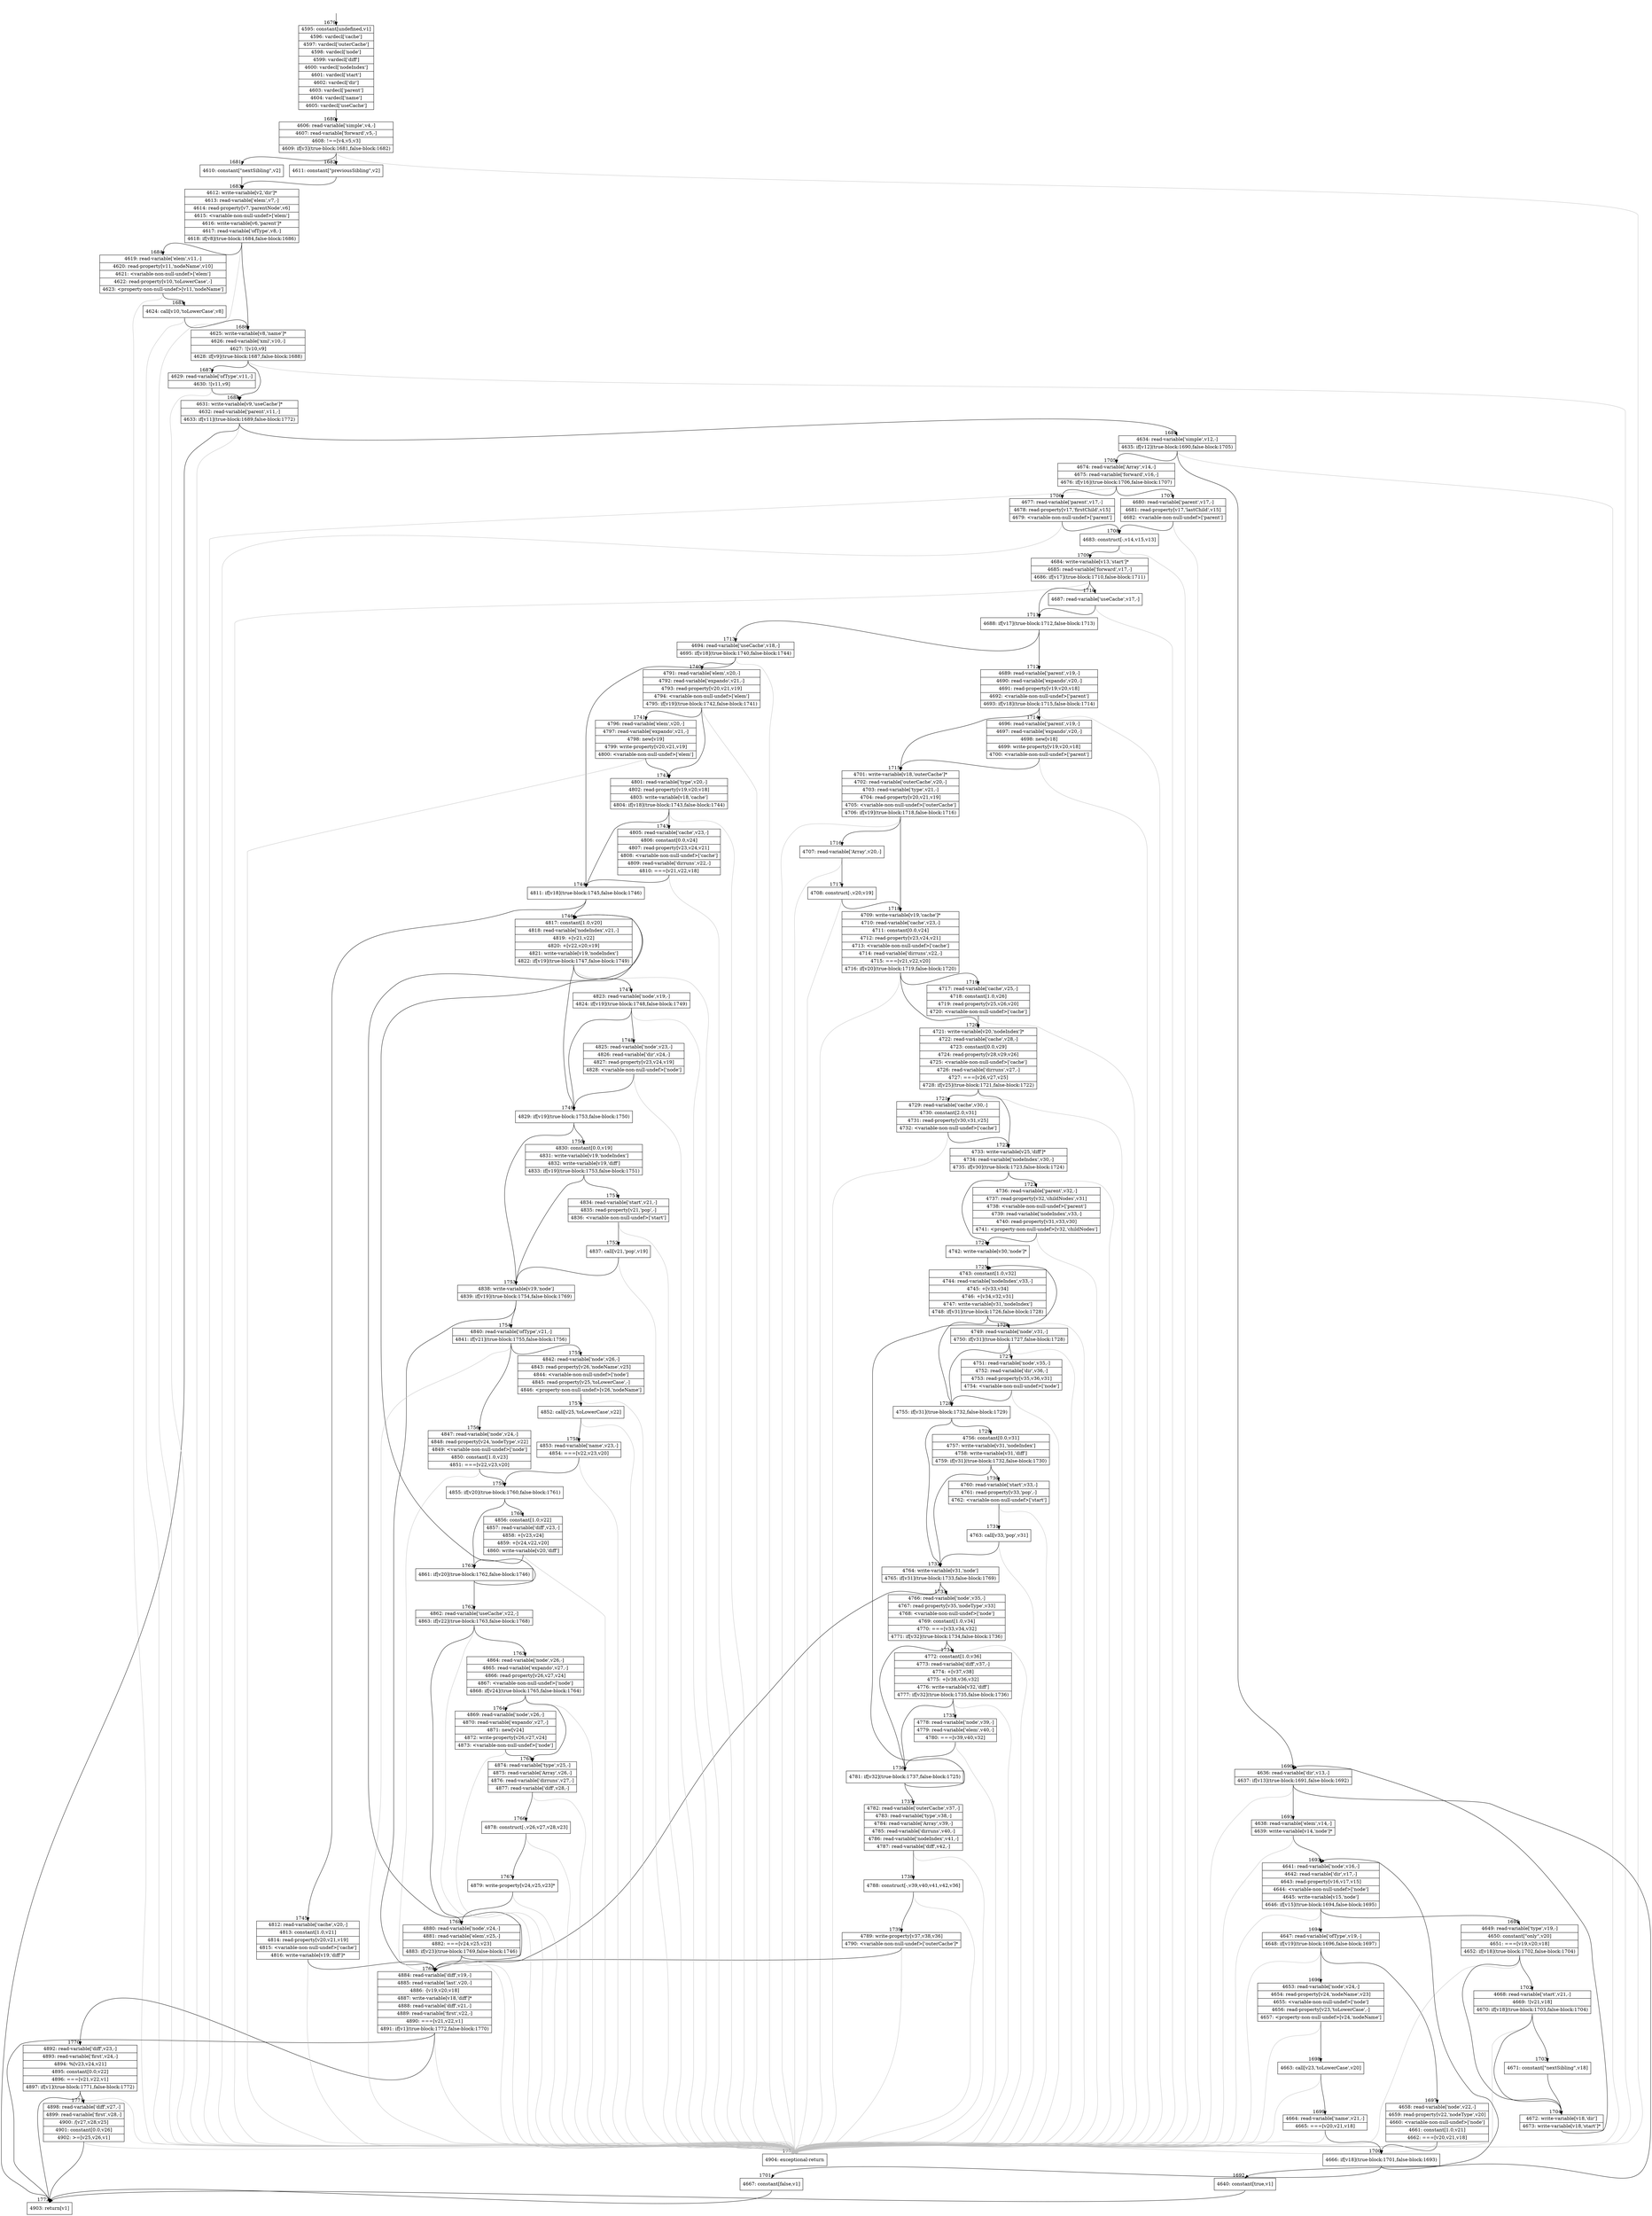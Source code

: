 digraph {
rankdir="TD"
BB_entry117[shape=none,label=""];
BB_entry117 -> BB1679 [tailport=s, headport=n, headlabel="    1679"]
BB1679 [shape=record label="{4595: constant[undefined,v1]|4596: vardecl['cache']|4597: vardecl['outerCache']|4598: vardecl['node']|4599: vardecl['diff']|4600: vardecl['nodeIndex']|4601: vardecl['start']|4602: vardecl['dir']|4603: vardecl['parent']|4604: vardecl['name']|4605: vardecl['useCache']}" ] 
BB1679 -> BB1680 [tailport=s, headport=n, headlabel="      1680"]
BB1680 [shape=record label="{4606: read-variable['simple',v4,-]|4607: read-variable['forward',v5,-]|4608: !==[v4,v5,v3]|4609: if[v3](true-block:1681,false-block:1682)}" ] 
BB1680 -> BB1681 [tailport=s, headport=n, headlabel="      1681"]
BB1680 -> BB1682 [tailport=s, headport=n, headlabel="      1682"]
BB1680 -> BB1773 [tailport=s, headport=n, color=gray, headlabel="      1773"]
BB1681 [shape=record label="{4610: constant[\"nextSibling\",v2]}" ] 
BB1681 -> BB1683 [tailport=s, headport=n, headlabel="      1683"]
BB1682 [shape=record label="{4611: constant[\"previousSibling\",v2]}" ] 
BB1682 -> BB1683 [tailport=s, headport=n]
BB1683 [shape=record label="{4612: write-variable[v2,'dir']*|4613: read-variable['elem',v7,-]|4614: read-property[v7,'parentNode',v6]|4615: \<variable-non-null-undef\>['elem']|4616: write-variable[v6,'parent']*|4617: read-variable['ofType',v8,-]|4618: if[v8](true-block:1684,false-block:1686)}" ] 
BB1683 -> BB1686 [tailport=s, headport=n, headlabel="      1686"]
BB1683 -> BB1684 [tailport=s, headport=n, headlabel="      1684"]
BB1683 -> BB1773 [tailport=s, headport=n, color=gray]
BB1684 [shape=record label="{4619: read-variable['elem',v11,-]|4620: read-property[v11,'nodeName',v10]|4621: \<variable-non-null-undef\>['elem']|4622: read-property[v10,'toLowerCase',-]|4623: \<property-non-null-undef\>[v11,'nodeName']}" ] 
BB1684 -> BB1685 [tailport=s, headport=n, headlabel="      1685"]
BB1684 -> BB1773 [tailport=s, headport=n, color=gray]
BB1685 [shape=record label="{4624: call[v10,'toLowerCase',v8]}" ] 
BB1685 -> BB1686 [tailport=s, headport=n]
BB1685 -> BB1773 [tailport=s, headport=n, color=gray]
BB1686 [shape=record label="{4625: write-variable[v8,'name']*|4626: read-variable['xml',v10,-]|4627: ![v10,v9]|4628: if[v9](true-block:1687,false-block:1688)}" ] 
BB1686 -> BB1688 [tailport=s, headport=n, headlabel="      1688"]
BB1686 -> BB1687 [tailport=s, headport=n, headlabel="      1687"]
BB1686 -> BB1773 [tailport=s, headport=n, color=gray]
BB1687 [shape=record label="{4629: read-variable['ofType',v11,-]|4630: ![v11,v9]}" ] 
BB1687 -> BB1688 [tailport=s, headport=n]
BB1687 -> BB1773 [tailport=s, headport=n, color=gray]
BB1688 [shape=record label="{4631: write-variable[v9,'useCache']*|4632: read-variable['parent',v11,-]|4633: if[v11](true-block:1689,false-block:1772)}" ] 
BB1688 -> BB1689 [tailport=s, headport=n, headlabel="      1689"]
BB1688 -> BB1772 [tailport=s, headport=n, headlabel="      1772"]
BB1688 -> BB1773 [tailport=s, headport=n, color=gray]
BB1689 [shape=record label="{4634: read-variable['simple',v12,-]|4635: if[v12](true-block:1690,false-block:1705)}" ] 
BB1689 -> BB1690 [tailport=s, headport=n, headlabel="      1690"]
BB1689 -> BB1705 [tailport=s, headport=n, headlabel="      1705"]
BB1689 -> BB1773 [tailport=s, headport=n, color=gray]
BB1690 [shape=record label="{4636: read-variable['dir',v13,-]|4637: if[v13](true-block:1691,false-block:1692)}" ] 
BB1690 -> BB1691 [tailport=s, headport=n, headlabel="      1691"]
BB1690 -> BB1692 [tailport=s, headport=n, headlabel="      1692"]
BB1690 -> BB1773 [tailport=s, headport=n, color=gray]
BB1691 [shape=record label="{4638: read-variable['elem',v14,-]|4639: write-variable[v14,'node']*}" ] 
BB1691 -> BB1693 [tailport=s, headport=n, headlabel="      1693"]
BB1691 -> BB1773 [tailport=s, headport=n, color=gray]
BB1692 [shape=record label="{4640: constant[true,v1]}" ] 
BB1692 -> BB1772 [tailport=s, headport=n]
BB1693 [shape=record label="{4641: read-variable['node',v16,-]|4642: read-variable['dir',v17,-]|4643: read-property[v16,v17,v15]|4644: \<variable-non-null-undef\>['node']|4645: write-variable[v15,'node']|4646: if[v15](true-block:1694,false-block:1695)}" ] 
BB1693 -> BB1694 [tailport=s, headport=n, headlabel="      1694"]
BB1693 -> BB1695 [tailport=s, headport=n, headlabel="      1695"]
BB1693 -> BB1773 [tailport=s, headport=n, color=gray]
BB1694 [shape=record label="{4647: read-variable['ofType',v19,-]|4648: if[v19](true-block:1696,false-block:1697)}" ] 
BB1694 -> BB1696 [tailport=s, headport=n, headlabel="      1696"]
BB1694 -> BB1697 [tailport=s, headport=n, headlabel="      1697"]
BB1694 -> BB1773 [tailport=s, headport=n, color=gray]
BB1695 [shape=record label="{4649: read-variable['type',v19,-]|4650: constant[\"only\",v20]|4651: ===[v19,v20,v18]|4652: if[v18](true-block:1702,false-block:1704)}" ] 
BB1695 -> BB1704 [tailport=s, headport=n, headlabel="      1704"]
BB1695 -> BB1702 [tailport=s, headport=n, headlabel="      1702"]
BB1695 -> BB1773 [tailport=s, headport=n, color=gray]
BB1696 [shape=record label="{4653: read-variable['node',v24,-]|4654: read-property[v24,'nodeName',v23]|4655: \<variable-non-null-undef\>['node']|4656: read-property[v23,'toLowerCase',-]|4657: \<property-non-null-undef\>[v24,'nodeName']}" ] 
BB1696 -> BB1698 [tailport=s, headport=n, headlabel="      1698"]
BB1696 -> BB1773 [tailport=s, headport=n, color=gray]
BB1697 [shape=record label="{4658: read-variable['node',v22,-]|4659: read-property[v22,'nodeType',v20]|4660: \<variable-non-null-undef\>['node']|4661: constant[1.0,v21]|4662: ===[v20,v21,v18]}" ] 
BB1697 -> BB1700 [tailport=s, headport=n, headlabel="      1700"]
BB1697 -> BB1773 [tailport=s, headport=n, color=gray]
BB1698 [shape=record label="{4663: call[v23,'toLowerCase',v20]}" ] 
BB1698 -> BB1699 [tailport=s, headport=n, headlabel="      1699"]
BB1698 -> BB1773 [tailport=s, headport=n, color=gray]
BB1699 [shape=record label="{4664: read-variable['name',v21,-]|4665: ===[v20,v21,v18]}" ] 
BB1699 -> BB1700 [tailport=s, headport=n]
BB1699 -> BB1773 [tailport=s, headport=n, color=gray]
BB1700 [shape=record label="{4666: if[v18](true-block:1701,false-block:1693)}" ] 
BB1700 -> BB1701 [tailport=s, headport=n, headlabel="      1701"]
BB1700 -> BB1693 [tailport=s, headport=n]
BB1701 [shape=record label="{4667: constant[false,v1]}" ] 
BB1701 -> BB1772 [tailport=s, headport=n]
BB1702 [shape=record label="{4668: read-variable['start',v21,-]|4669: ![v21,v18]|4670: if[v18](true-block:1703,false-block:1704)}" ] 
BB1702 -> BB1704 [tailport=s, headport=n]
BB1702 -> BB1703 [tailport=s, headport=n, headlabel="      1703"]
BB1702 -> BB1773 [tailport=s, headport=n, color=gray]
BB1703 [shape=record label="{4671: constant[\"nextSibling\",v18]}" ] 
BB1703 -> BB1704 [tailport=s, headport=n]
BB1704 [shape=record label="{4672: write-variable[v18,'dir']|4673: write-variable[v18,'start']*}" ] 
BB1704 -> BB1690 [tailport=s, headport=n]
BB1705 [shape=record label="{4674: read-variable['Array',v14,-]|4675: read-variable['forward',v16,-]|4676: if[v16](true-block:1706,false-block:1707)}" ] 
BB1705 -> BB1706 [tailport=s, headport=n, headlabel="      1706"]
BB1705 -> BB1707 [tailport=s, headport=n, headlabel="      1707"]
BB1705 -> BB1773 [tailport=s, headport=n, color=gray]
BB1706 [shape=record label="{4677: read-variable['parent',v17,-]|4678: read-property[v17,'firstChild',v15]|4679: \<variable-non-null-undef\>['parent']}" ] 
BB1706 -> BB1708 [tailport=s, headport=n, headlabel="      1708"]
BB1706 -> BB1773 [tailport=s, headport=n, color=gray]
BB1707 [shape=record label="{4680: read-variable['parent',v17,-]|4681: read-property[v17,'lastChild',v15]|4682: \<variable-non-null-undef\>['parent']}" ] 
BB1707 -> BB1708 [tailport=s, headport=n]
BB1707 -> BB1773 [tailport=s, headport=n, color=gray]
BB1708 [shape=record label="{4683: construct[-,v14,v15,v13]}" ] 
BB1708 -> BB1709 [tailport=s, headport=n, headlabel="      1709"]
BB1708 -> BB1773 [tailport=s, headport=n, color=gray]
BB1709 [shape=record label="{4684: write-variable[v13,'start']*|4685: read-variable['forward',v17,-]|4686: if[v17](true-block:1710,false-block:1711)}" ] 
BB1709 -> BB1711 [tailport=s, headport=n, headlabel="      1711"]
BB1709 -> BB1710 [tailport=s, headport=n, headlabel="      1710"]
BB1709 -> BB1773 [tailport=s, headport=n, color=gray]
BB1710 [shape=record label="{4687: read-variable['useCache',v17,-]}" ] 
BB1710 -> BB1711 [tailport=s, headport=n]
BB1710 -> BB1773 [tailport=s, headport=n, color=gray]
BB1711 [shape=record label="{4688: if[v17](true-block:1712,false-block:1713)}" ] 
BB1711 -> BB1712 [tailport=s, headport=n, headlabel="      1712"]
BB1711 -> BB1713 [tailport=s, headport=n, headlabel="      1713"]
BB1712 [shape=record label="{4689: read-variable['parent',v19,-]|4690: read-variable['expando',v20,-]|4691: read-property[v19,v20,v18]|4692: \<variable-non-null-undef\>['parent']|4693: if[v18](true-block:1715,false-block:1714)}" ] 
BB1712 -> BB1715 [tailport=s, headport=n, headlabel="      1715"]
BB1712 -> BB1714 [tailport=s, headport=n, headlabel="      1714"]
BB1712 -> BB1773 [tailport=s, headport=n, color=gray]
BB1713 [shape=record label="{4694: read-variable['useCache',v18,-]|4695: if[v18](true-block:1740,false-block:1744)}" ] 
BB1713 -> BB1744 [tailport=s, headport=n, headlabel="      1744"]
BB1713 -> BB1740 [tailport=s, headport=n, headlabel="      1740"]
BB1713 -> BB1773 [tailport=s, headport=n, color=gray]
BB1714 [shape=record label="{4696: read-variable['parent',v19,-]|4697: read-variable['expando',v20,-]|4698: new[v18]|4699: write-property[v19,v20,v18]|4700: \<variable-non-null-undef\>['parent']}" ] 
BB1714 -> BB1715 [tailport=s, headport=n]
BB1714 -> BB1773 [tailport=s, headport=n, color=gray]
BB1715 [shape=record label="{4701: write-variable[v18,'outerCache']*|4702: read-variable['outerCache',v20,-]|4703: read-variable['type',v21,-]|4704: read-property[v20,v21,v19]|4705: \<variable-non-null-undef\>['outerCache']|4706: if[v19](true-block:1718,false-block:1716)}" ] 
BB1715 -> BB1718 [tailport=s, headport=n, headlabel="      1718"]
BB1715 -> BB1716 [tailport=s, headport=n, headlabel="      1716"]
BB1715 -> BB1773 [tailport=s, headport=n, color=gray]
BB1716 [shape=record label="{4707: read-variable['Array',v20,-]}" ] 
BB1716 -> BB1717 [tailport=s, headport=n, headlabel="      1717"]
BB1716 -> BB1773 [tailport=s, headport=n, color=gray]
BB1717 [shape=record label="{4708: construct[-,v20,v19]}" ] 
BB1717 -> BB1718 [tailport=s, headport=n]
BB1717 -> BB1773 [tailport=s, headport=n, color=gray]
BB1718 [shape=record label="{4709: write-variable[v19,'cache']*|4710: read-variable['cache',v23,-]|4711: constant[0.0,v24]|4712: read-property[v23,v24,v21]|4713: \<variable-non-null-undef\>['cache']|4714: read-variable['dirruns',v22,-]|4715: ===[v21,v22,v20]|4716: if[v20](true-block:1719,false-block:1720)}" ] 
BB1718 -> BB1720 [tailport=s, headport=n, headlabel="      1720"]
BB1718 -> BB1719 [tailport=s, headport=n, headlabel="      1719"]
BB1718 -> BB1773 [tailport=s, headport=n, color=gray]
BB1719 [shape=record label="{4717: read-variable['cache',v25,-]|4718: constant[1.0,v26]|4719: read-property[v25,v26,v20]|4720: \<variable-non-null-undef\>['cache']}" ] 
BB1719 -> BB1720 [tailport=s, headport=n]
BB1719 -> BB1773 [tailport=s, headport=n, color=gray]
BB1720 [shape=record label="{4721: write-variable[v20,'nodeIndex']*|4722: read-variable['cache',v28,-]|4723: constant[0.0,v29]|4724: read-property[v28,v29,v26]|4725: \<variable-non-null-undef\>['cache']|4726: read-variable['dirruns',v27,-]|4727: ===[v26,v27,v25]|4728: if[v25](true-block:1721,false-block:1722)}" ] 
BB1720 -> BB1722 [tailport=s, headport=n, headlabel="      1722"]
BB1720 -> BB1721 [tailport=s, headport=n, headlabel="      1721"]
BB1720 -> BB1773 [tailport=s, headport=n, color=gray]
BB1721 [shape=record label="{4729: read-variable['cache',v30,-]|4730: constant[2.0,v31]|4731: read-property[v30,v31,v25]|4732: \<variable-non-null-undef\>['cache']}" ] 
BB1721 -> BB1722 [tailport=s, headport=n]
BB1721 -> BB1773 [tailport=s, headport=n, color=gray]
BB1722 [shape=record label="{4733: write-variable[v25,'diff']*|4734: read-variable['nodeIndex',v30,-]|4735: if[v30](true-block:1723,false-block:1724)}" ] 
BB1722 -> BB1724 [tailport=s, headport=n, headlabel="      1724"]
BB1722 -> BB1723 [tailport=s, headport=n, headlabel="      1723"]
BB1722 -> BB1773 [tailport=s, headport=n, color=gray]
BB1723 [shape=record label="{4736: read-variable['parent',v32,-]|4737: read-property[v32,'childNodes',v31]|4738: \<variable-non-null-undef\>['parent']|4739: read-variable['nodeIndex',v33,-]|4740: read-property[v31,v33,v30]|4741: \<property-non-null-undef\>[v32,'childNodes']}" ] 
BB1723 -> BB1724 [tailport=s, headport=n]
BB1723 -> BB1773 [tailport=s, headport=n, color=gray]
BB1724 [shape=record label="{4742: write-variable[v30,'node']*}" ] 
BB1724 -> BB1725 [tailport=s, headport=n, headlabel="      1725"]
BB1725 [shape=record label="{4743: constant[1.0,v32]|4744: read-variable['nodeIndex',v33,-]|4745: +[v33,v34]|4746: +[v34,v32,v31]|4747: write-variable[v31,'nodeIndex']|4748: if[v31](true-block:1726,false-block:1728)}" ] 
BB1725 -> BB1728 [tailport=s, headport=n, headlabel="      1728"]
BB1725 -> BB1726 [tailport=s, headport=n, headlabel="      1726"]
BB1725 -> BB1773 [tailport=s, headport=n, color=gray]
BB1726 [shape=record label="{4749: read-variable['node',v31,-]|4750: if[v31](true-block:1727,false-block:1728)}" ] 
BB1726 -> BB1728 [tailport=s, headport=n]
BB1726 -> BB1727 [tailport=s, headport=n, headlabel="      1727"]
BB1726 -> BB1773 [tailport=s, headport=n, color=gray]
BB1727 [shape=record label="{4751: read-variable['node',v35,-]|4752: read-variable['dir',v36,-]|4753: read-property[v35,v36,v31]|4754: \<variable-non-null-undef\>['node']}" ] 
BB1727 -> BB1728 [tailport=s, headport=n]
BB1727 -> BB1773 [tailport=s, headport=n, color=gray]
BB1728 [shape=record label="{4755: if[v31](true-block:1732,false-block:1729)}" ] 
BB1728 -> BB1732 [tailport=s, headport=n, headlabel="      1732"]
BB1728 -> BB1729 [tailport=s, headport=n, headlabel="      1729"]
BB1729 [shape=record label="{4756: constant[0.0,v31]|4757: write-variable[v31,'nodeIndex']|4758: write-variable[v31,'diff']|4759: if[v31](true-block:1732,false-block:1730)}" ] 
BB1729 -> BB1732 [tailport=s, headport=n]
BB1729 -> BB1730 [tailport=s, headport=n, headlabel="      1730"]
BB1730 [shape=record label="{4760: read-variable['start',v33,-]|4761: read-property[v33,'pop',-]|4762: \<variable-non-null-undef\>['start']}" ] 
BB1730 -> BB1731 [tailport=s, headport=n, headlabel="      1731"]
BB1730 -> BB1773 [tailport=s, headport=n, color=gray]
BB1731 [shape=record label="{4763: call[v33,'pop',v31]}" ] 
BB1731 -> BB1732 [tailport=s, headport=n]
BB1731 -> BB1773 [tailport=s, headport=n, color=gray]
BB1732 [shape=record label="{4764: write-variable[v31,'node']|4765: if[v31](true-block:1733,false-block:1769)}" ] 
BB1732 -> BB1733 [tailport=s, headport=n, headlabel="      1733"]
BB1732 -> BB1769 [tailport=s, headport=n, headlabel="      1769"]
BB1733 [shape=record label="{4766: read-variable['node',v35,-]|4767: read-property[v35,'nodeType',v33]|4768: \<variable-non-null-undef\>['node']|4769: constant[1.0,v34]|4770: ===[v33,v34,v32]|4771: if[v32](true-block:1734,false-block:1736)}" ] 
BB1733 -> BB1736 [tailport=s, headport=n, headlabel="      1736"]
BB1733 -> BB1734 [tailport=s, headport=n, headlabel="      1734"]
BB1733 -> BB1773 [tailport=s, headport=n, color=gray]
BB1734 [shape=record label="{4772: constant[1.0,v36]|4773: read-variable['diff',v37,-]|4774: +[v37,v38]|4775: +[v38,v36,v32]|4776: write-variable[v32,'diff']|4777: if[v32](true-block:1735,false-block:1736)}" ] 
BB1734 -> BB1736 [tailport=s, headport=n]
BB1734 -> BB1735 [tailport=s, headport=n, headlabel="      1735"]
BB1734 -> BB1773 [tailport=s, headport=n, color=gray]
BB1735 [shape=record label="{4778: read-variable['node',v39,-]|4779: read-variable['elem',v40,-]|4780: ===[v39,v40,v32]}" ] 
BB1735 -> BB1736 [tailport=s, headport=n]
BB1735 -> BB1773 [tailport=s, headport=n, color=gray]
BB1736 [shape=record label="{4781: if[v32](true-block:1737,false-block:1725)}" ] 
BB1736 -> BB1737 [tailport=s, headport=n, headlabel="      1737"]
BB1736 -> BB1725 [tailport=s, headport=n]
BB1737 [shape=record label="{4782: read-variable['outerCache',v37,-]|4783: read-variable['type',v38,-]|4784: read-variable['Array',v39,-]|4785: read-variable['dirruns',v40,-]|4786: read-variable['nodeIndex',v41,-]|4787: read-variable['diff',v42,-]}" ] 
BB1737 -> BB1738 [tailport=s, headport=n, headlabel="      1738"]
BB1737 -> BB1773 [tailport=s, headport=n, color=gray]
BB1738 [shape=record label="{4788: construct[-,v39,v40,v41,v42,v36]}" ] 
BB1738 -> BB1739 [tailport=s, headport=n, headlabel="      1739"]
BB1738 -> BB1773 [tailport=s, headport=n, color=gray]
BB1739 [shape=record label="{4789: write-property[v37,v38,v36]|4790: \<variable-non-null-undef\>['outerCache']*}" ] 
BB1739 -> BB1769 [tailport=s, headport=n]
BB1739 -> BB1773 [tailport=s, headport=n, color=gray]
BB1740 [shape=record label="{4791: read-variable['elem',v20,-]|4792: read-variable['expando',v21,-]|4793: read-property[v20,v21,v19]|4794: \<variable-non-null-undef\>['elem']|4795: if[v19](true-block:1742,false-block:1741)}" ] 
BB1740 -> BB1742 [tailport=s, headport=n, headlabel="      1742"]
BB1740 -> BB1741 [tailport=s, headport=n, headlabel="      1741"]
BB1740 -> BB1773 [tailport=s, headport=n, color=gray]
BB1741 [shape=record label="{4796: read-variable['elem',v20,-]|4797: read-variable['expando',v21,-]|4798: new[v19]|4799: write-property[v20,v21,v19]|4800: \<variable-non-null-undef\>['elem']}" ] 
BB1741 -> BB1742 [tailport=s, headport=n]
BB1741 -> BB1773 [tailport=s, headport=n, color=gray]
BB1742 [shape=record label="{4801: read-variable['type',v20,-]|4802: read-property[v19,v20,v18]|4803: write-variable[v18,'cache']|4804: if[v18](true-block:1743,false-block:1744)}" ] 
BB1742 -> BB1744 [tailport=s, headport=n]
BB1742 -> BB1743 [tailport=s, headport=n, headlabel="      1743"]
BB1742 -> BB1773 [tailport=s, headport=n, color=gray]
BB1743 [shape=record label="{4805: read-variable['cache',v23,-]|4806: constant[0.0,v24]|4807: read-property[v23,v24,v21]|4808: \<variable-non-null-undef\>['cache']|4809: read-variable['dirruns',v22,-]|4810: ===[v21,v22,v18]}" ] 
BB1743 -> BB1744 [tailport=s, headport=n]
BB1743 -> BB1773 [tailport=s, headport=n, color=gray]
BB1744 [shape=record label="{4811: if[v18](true-block:1745,false-block:1746)}" ] 
BB1744 -> BB1745 [tailport=s, headport=n, headlabel="      1745"]
BB1744 -> BB1746 [tailport=s, headport=n, headlabel="      1746"]
BB1745 [shape=record label="{4812: read-variable['cache',v20,-]|4813: constant[1.0,v21]|4814: read-property[v20,v21,v19]|4815: \<variable-non-null-undef\>['cache']|4816: write-variable[v19,'diff']*}" ] 
BB1745 -> BB1769 [tailport=s, headport=n]
BB1745 -> BB1773 [tailport=s, headport=n, color=gray]
BB1746 [shape=record label="{4817: constant[1.0,v20]|4818: read-variable['nodeIndex',v21,-]|4819: +[v21,v22]|4820: +[v22,v20,v19]|4821: write-variable[v19,'nodeIndex']|4822: if[v19](true-block:1747,false-block:1749)}" ] 
BB1746 -> BB1749 [tailport=s, headport=n, headlabel="      1749"]
BB1746 -> BB1747 [tailport=s, headport=n, headlabel="      1747"]
BB1746 -> BB1773 [tailport=s, headport=n, color=gray]
BB1747 [shape=record label="{4823: read-variable['node',v19,-]|4824: if[v19](true-block:1748,false-block:1749)}" ] 
BB1747 -> BB1749 [tailport=s, headport=n]
BB1747 -> BB1748 [tailport=s, headport=n, headlabel="      1748"]
BB1747 -> BB1773 [tailport=s, headport=n, color=gray]
BB1748 [shape=record label="{4825: read-variable['node',v23,-]|4826: read-variable['dir',v24,-]|4827: read-property[v23,v24,v19]|4828: \<variable-non-null-undef\>['node']}" ] 
BB1748 -> BB1749 [tailport=s, headport=n]
BB1748 -> BB1773 [tailport=s, headport=n, color=gray]
BB1749 [shape=record label="{4829: if[v19](true-block:1753,false-block:1750)}" ] 
BB1749 -> BB1753 [tailport=s, headport=n, headlabel="      1753"]
BB1749 -> BB1750 [tailport=s, headport=n, headlabel="      1750"]
BB1750 [shape=record label="{4830: constant[0.0,v19]|4831: write-variable[v19,'nodeIndex']|4832: write-variable[v19,'diff']|4833: if[v19](true-block:1753,false-block:1751)}" ] 
BB1750 -> BB1753 [tailport=s, headport=n]
BB1750 -> BB1751 [tailport=s, headport=n, headlabel="      1751"]
BB1751 [shape=record label="{4834: read-variable['start',v21,-]|4835: read-property[v21,'pop',-]|4836: \<variable-non-null-undef\>['start']}" ] 
BB1751 -> BB1752 [tailport=s, headport=n, headlabel="      1752"]
BB1751 -> BB1773 [tailport=s, headport=n, color=gray]
BB1752 [shape=record label="{4837: call[v21,'pop',v19]}" ] 
BB1752 -> BB1753 [tailport=s, headport=n]
BB1752 -> BB1773 [tailport=s, headport=n, color=gray]
BB1753 [shape=record label="{4838: write-variable[v19,'node']|4839: if[v19](true-block:1754,false-block:1769)}" ] 
BB1753 -> BB1754 [tailport=s, headport=n, headlabel="      1754"]
BB1753 -> BB1769 [tailport=s, headport=n]
BB1754 [shape=record label="{4840: read-variable['ofType',v21,-]|4841: if[v21](true-block:1755,false-block:1756)}" ] 
BB1754 -> BB1755 [tailport=s, headport=n, headlabel="      1755"]
BB1754 -> BB1756 [tailport=s, headport=n, headlabel="      1756"]
BB1754 -> BB1773 [tailport=s, headport=n, color=gray]
BB1755 [shape=record label="{4842: read-variable['node',v26,-]|4843: read-property[v26,'nodeName',v25]|4844: \<variable-non-null-undef\>['node']|4845: read-property[v25,'toLowerCase',-]|4846: \<property-non-null-undef\>[v26,'nodeName']}" ] 
BB1755 -> BB1757 [tailport=s, headport=n, headlabel="      1757"]
BB1755 -> BB1773 [tailport=s, headport=n, color=gray]
BB1756 [shape=record label="{4847: read-variable['node',v24,-]|4848: read-property[v24,'nodeType',v22]|4849: \<variable-non-null-undef\>['node']|4850: constant[1.0,v23]|4851: ===[v22,v23,v20]}" ] 
BB1756 -> BB1759 [tailport=s, headport=n, headlabel="      1759"]
BB1756 -> BB1773 [tailport=s, headport=n, color=gray]
BB1757 [shape=record label="{4852: call[v25,'toLowerCase',v22]}" ] 
BB1757 -> BB1758 [tailport=s, headport=n, headlabel="      1758"]
BB1757 -> BB1773 [tailport=s, headport=n, color=gray]
BB1758 [shape=record label="{4853: read-variable['name',v23,-]|4854: ===[v22,v23,v20]}" ] 
BB1758 -> BB1759 [tailport=s, headport=n]
BB1758 -> BB1773 [tailport=s, headport=n, color=gray]
BB1759 [shape=record label="{4855: if[v20](true-block:1760,false-block:1761)}" ] 
BB1759 -> BB1761 [tailport=s, headport=n, headlabel="      1761"]
BB1759 -> BB1760 [tailport=s, headport=n, headlabel="      1760"]
BB1760 [shape=record label="{4856: constant[1.0,v22]|4857: read-variable['diff',v23,-]|4858: +[v23,v24]|4859: +[v24,v22,v20]|4860: write-variable[v20,'diff']}" ] 
BB1760 -> BB1761 [tailport=s, headport=n]
BB1760 -> BB1773 [tailport=s, headport=n, color=gray]
BB1761 [shape=record label="{4861: if[v20](true-block:1762,false-block:1746)}" ] 
BB1761 -> BB1762 [tailport=s, headport=n, headlabel="      1762"]
BB1761 -> BB1746 [tailport=s, headport=n]
BB1762 [shape=record label="{4862: read-variable['useCache',v22,-]|4863: if[v22](true-block:1763,false-block:1768)}" ] 
BB1762 -> BB1763 [tailport=s, headport=n, headlabel="      1763"]
BB1762 -> BB1768 [tailport=s, headport=n, headlabel="      1768"]
BB1762 -> BB1773 [tailport=s, headport=n, color=gray]
BB1763 [shape=record label="{4864: read-variable['node',v26,-]|4865: read-variable['expando',v27,-]|4866: read-property[v26,v27,v24]|4867: \<variable-non-null-undef\>['node']|4868: if[v24](true-block:1765,false-block:1764)}" ] 
BB1763 -> BB1765 [tailport=s, headport=n, headlabel="      1765"]
BB1763 -> BB1764 [tailport=s, headport=n, headlabel="      1764"]
BB1763 -> BB1773 [tailport=s, headport=n, color=gray]
BB1764 [shape=record label="{4869: read-variable['node',v26,-]|4870: read-variable['expando',v27,-]|4871: new[v24]|4872: write-property[v26,v27,v24]|4873: \<variable-non-null-undef\>['node']}" ] 
BB1764 -> BB1765 [tailport=s, headport=n]
BB1764 -> BB1773 [tailport=s, headport=n, color=gray]
BB1765 [shape=record label="{4874: read-variable['type',v25,-]|4875: read-variable['Array',v26,-]|4876: read-variable['dirruns',v27,-]|4877: read-variable['diff',v28,-]}" ] 
BB1765 -> BB1766 [tailport=s, headport=n, headlabel="      1766"]
BB1765 -> BB1773 [tailport=s, headport=n, color=gray]
BB1766 [shape=record label="{4878: construct[-,v26,v27,v28,v23]}" ] 
BB1766 -> BB1767 [tailport=s, headport=n, headlabel="      1767"]
BB1766 -> BB1773 [tailport=s, headport=n, color=gray]
BB1767 [shape=record label="{4879: write-property[v24,v25,v23]*}" ] 
BB1767 -> BB1768 [tailport=s, headport=n]
BB1767 -> BB1773 [tailport=s, headport=n, color=gray]
BB1768 [shape=record label="{4880: read-variable['node',v24,-]|4881: read-variable['elem',v25,-]|4882: ===[v24,v25,v23]|4883: if[v23](true-block:1769,false-block:1746)}" ] 
BB1768 -> BB1769 [tailport=s, headport=n]
BB1768 -> BB1746 [tailport=s, headport=n]
BB1768 -> BB1773 [tailport=s, headport=n, color=gray]
BB1769 [shape=record label="{4884: read-variable['diff',v19,-]|4885: read-variable['last',v20,-]|4886: -[v19,v20,v18]|4887: write-variable[v18,'diff']*|4888: read-variable['diff',v21,-]|4889: read-variable['first',v22,-]|4890: ===[v21,v22,v1]|4891: if[v1](true-block:1772,false-block:1770)}" ] 
BB1769 -> BB1772 [tailport=s, headport=n]
BB1769 -> BB1770 [tailport=s, headport=n, headlabel="      1770"]
BB1769 -> BB1773 [tailport=s, headport=n, color=gray]
BB1770 [shape=record label="{4892: read-variable['diff',v23,-]|4893: read-variable['first',v24,-]|4894: %[v23,v24,v21]|4895: constant[0.0,v22]|4896: ===[v21,v22,v1]|4897: if[v1](true-block:1771,false-block:1772)}" ] 
BB1770 -> BB1772 [tailport=s, headport=n]
BB1770 -> BB1771 [tailport=s, headport=n, headlabel="      1771"]
BB1770 -> BB1773 [tailport=s, headport=n, color=gray]
BB1771 [shape=record label="{4898: read-variable['diff',v27,-]|4899: read-variable['first',v28,-]|4900: /[v27,v28,v25]|4901: constant[0.0,v26]|4902: \>=[v25,v26,v1]}" ] 
BB1771 -> BB1772 [tailport=s, headport=n]
BB1771 -> BB1773 [tailport=s, headport=n, color=gray]
BB1772 [shape=record label="{4903: return[v1]}" ] 
BB1773 [shape=record label="{4904: exceptional-return}" ] 
}
